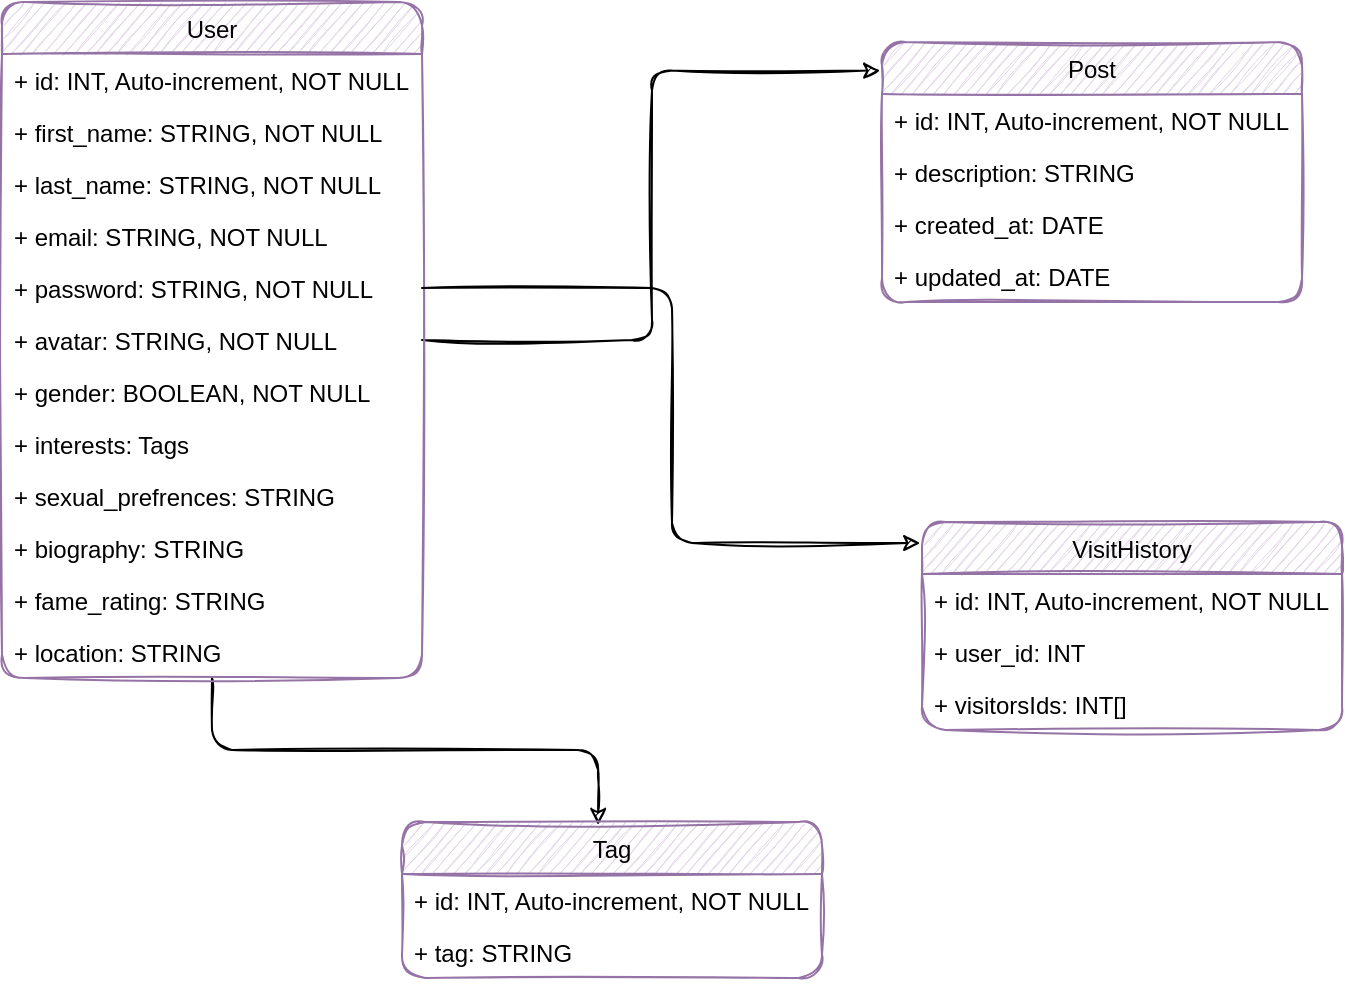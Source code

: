 <mxfile>
    <diagram id="TKxmMpo76zZn_VgETCH9" name="Page-1">
        <mxGraphModel dx="1053" dy="719" grid="1" gridSize="10" guides="1" tooltips="1" connect="1" arrows="1" fold="1" page="1" pageScale="1" pageWidth="850" pageHeight="1100" math="0" shadow="0">
            <root>
                <mxCell id="0"/>
                <mxCell id="1" parent="0"/>
                <mxCell id="83" style="edgeStyle=orthogonalEdgeStyle;sketch=1;html=1;entryX=0.467;entryY=0.02;entryDx=0;entryDy=0;entryPerimeter=0;fontColor=default;" edge="1" parent="1" source="44" target="59">
                    <mxGeometry relative="1" as="geometry"/>
                </mxCell>
                <mxCell id="84" style="edgeStyle=orthogonalEdgeStyle;sketch=1;html=1;entryX=-0.004;entryY=0.11;entryDx=0;entryDy=0;entryPerimeter=0;fontColor=default;" edge="1" parent="1" source="44" target="64">
                    <mxGeometry relative="1" as="geometry"/>
                </mxCell>
                <mxCell id="44" value="User" style="swimlane;fontStyle=0;childLayout=stackLayout;horizontal=1;startSize=26;fillColor=#e1d5e7;horizontalStack=0;resizeParent=1;resizeParentMax=0;resizeLast=0;collapsible=1;marginBottom=0;rounded=1;shadow=0;glass=0;labelBackgroundColor=none;labelBorderColor=none;sketch=1;fillStyle=auto;strokeColor=#9673a6;" vertex="1" parent="1">
                    <mxGeometry x="30" y="80" width="210" height="338" as="geometry"/>
                </mxCell>
                <mxCell id="45" value="+ id: INT, Auto-increment, NOT NULL" style="text;strokeColor=none;fillColor=none;align=left;verticalAlign=top;spacingLeft=4;spacingRight=4;overflow=hidden;rotatable=0;points=[[0,0.5],[1,0.5]];portConstraint=eastwest;rounded=0;shadow=0;glass=0;labelBackgroundColor=none;labelBorderColor=none;sketch=1;fillStyle=auto;fontColor=default;" vertex="1" parent="44">
                    <mxGeometry y="26" width="210" height="26" as="geometry"/>
                </mxCell>
                <mxCell id="46" value="+ first_name: STRING, NOT NULL" style="text;strokeColor=none;fillColor=none;align=left;verticalAlign=top;spacingLeft=4;spacingRight=4;overflow=hidden;rotatable=0;points=[[0,0.5],[1,0.5]];portConstraint=eastwest;rounded=0;shadow=0;glass=0;labelBackgroundColor=none;labelBorderColor=none;sketch=1;fillStyle=auto;fontColor=default;" vertex="1" parent="44">
                    <mxGeometry y="52" width="210" height="26" as="geometry"/>
                </mxCell>
                <mxCell id="47" value="+ last_name: STRING, NOT NULL" style="text;strokeColor=none;fillColor=none;align=left;verticalAlign=top;spacingLeft=4;spacingRight=4;overflow=hidden;rotatable=0;points=[[0,0.5],[1,0.5]];portConstraint=eastwest;rounded=0;shadow=0;glass=0;labelBackgroundColor=none;labelBorderColor=none;sketch=1;fillStyle=auto;fontColor=default;" vertex="1" parent="44">
                    <mxGeometry y="78" width="210" height="26" as="geometry"/>
                </mxCell>
                <mxCell id="48" value="+ email: STRING, NOT NULL" style="text;strokeColor=none;fillColor=none;align=left;verticalAlign=top;spacingLeft=4;spacingRight=4;overflow=hidden;rotatable=0;points=[[0,0.5],[1,0.5]];portConstraint=eastwest;rounded=0;shadow=0;glass=0;labelBackgroundColor=none;labelBorderColor=none;sketch=1;fillStyle=auto;fontColor=default;" vertex="1" parent="44">
                    <mxGeometry y="104" width="210" height="26" as="geometry"/>
                </mxCell>
                <mxCell id="49" value="+ password: STRING, NOT NULL" style="text;strokeColor=none;fillColor=none;align=left;verticalAlign=top;spacingLeft=4;spacingRight=4;overflow=hidden;rotatable=0;points=[[0,0.5],[1,0.5]];portConstraint=eastwest;rounded=0;shadow=0;glass=0;labelBackgroundColor=none;labelBorderColor=none;sketch=1;fillStyle=auto;fontColor=default;" vertex="1" parent="44">
                    <mxGeometry y="130" width="210" height="26" as="geometry"/>
                </mxCell>
                <mxCell id="50" value="+ avatar: STRING, NOT NULL" style="text;strokeColor=none;fillColor=none;align=left;verticalAlign=top;spacingLeft=4;spacingRight=4;overflow=hidden;rotatable=0;points=[[0,0.5],[1,0.5]];portConstraint=eastwest;rounded=0;shadow=0;glass=0;labelBackgroundColor=none;labelBorderColor=none;sketch=1;fillStyle=auto;fontColor=default;" vertex="1" parent="44">
                    <mxGeometry y="156" width="210" height="26" as="geometry"/>
                </mxCell>
                <mxCell id="51" value="+ gender: BOOLEAN, NOT NULL" style="text;strokeColor=none;fillColor=none;align=left;verticalAlign=top;spacingLeft=4;spacingRight=4;overflow=hidden;rotatable=0;points=[[0,0.5],[1,0.5]];portConstraint=eastwest;rounded=0;shadow=0;glass=0;labelBackgroundColor=none;labelBorderColor=none;sketch=1;fillStyle=auto;fontColor=default;" vertex="1" parent="44">
                    <mxGeometry y="182" width="210" height="26" as="geometry"/>
                </mxCell>
                <mxCell id="52" value="+ interests: Tags" style="text;strokeColor=none;fillColor=none;align=left;verticalAlign=top;spacingLeft=4;spacingRight=4;overflow=hidden;rotatable=0;points=[[0,0.5],[1,0.5]];portConstraint=eastwest;rounded=0;shadow=0;glass=0;labelBackgroundColor=none;labelBorderColor=none;sketch=1;fillStyle=auto;fontColor=default;" vertex="1" parent="44">
                    <mxGeometry y="208" width="210" height="26" as="geometry"/>
                </mxCell>
                <mxCell id="53" value="+ sexual_prefrences: STRING" style="text;strokeColor=none;fillColor=none;align=left;verticalAlign=top;spacingLeft=4;spacingRight=4;overflow=hidden;rotatable=0;points=[[0,0.5],[1,0.5]];portConstraint=eastwest;rounded=0;shadow=0;glass=0;labelBackgroundColor=none;labelBorderColor=none;sketch=1;fillStyle=auto;fontColor=default;" vertex="1" parent="44">
                    <mxGeometry y="234" width="210" height="26" as="geometry"/>
                </mxCell>
                <mxCell id="54" value="+ biography: STRING" style="text;strokeColor=none;fillColor=none;align=left;verticalAlign=top;spacingLeft=4;spacingRight=4;overflow=hidden;rotatable=0;points=[[0,0.5],[1,0.5]];portConstraint=eastwest;rounded=0;shadow=0;glass=0;labelBackgroundColor=none;labelBorderColor=none;sketch=1;fillStyle=auto;fontColor=default;" vertex="1" parent="44">
                    <mxGeometry y="260" width="210" height="26" as="geometry"/>
                </mxCell>
                <mxCell id="55" value="+ fame_rating: STRING" style="text;strokeColor=none;fillColor=none;align=left;verticalAlign=top;spacingLeft=4;spacingRight=4;overflow=hidden;rotatable=0;points=[[0,0.5],[1,0.5]];portConstraint=eastwest;rounded=0;shadow=0;glass=0;labelBackgroundColor=none;labelBorderColor=none;sketch=1;fillStyle=auto;fontColor=default;" vertex="1" parent="44">
                    <mxGeometry y="286" width="210" height="26" as="geometry"/>
                </mxCell>
                <mxCell id="56" value="+ location: STRING" style="text;strokeColor=none;fillColor=none;align=left;verticalAlign=top;spacingLeft=4;spacingRight=4;overflow=hidden;rotatable=0;points=[[0,0.5],[1,0.5]];portConstraint=eastwest;rounded=0;shadow=0;glass=0;labelBackgroundColor=none;labelBorderColor=none;sketch=1;fillStyle=auto;fontColor=default;" vertex="1" parent="44">
                    <mxGeometry y="312" width="210" height="26" as="geometry"/>
                </mxCell>
                <mxCell id="59" value="Tag" style="swimlane;fontStyle=0;childLayout=stackLayout;horizontal=1;startSize=26;fillColor=#e1d5e7;horizontalStack=0;resizeParent=1;resizeParentMax=0;resizeLast=0;collapsible=1;marginBottom=0;rounded=1;shadow=0;glass=0;labelBackgroundColor=none;labelBorderColor=none;sketch=1;fillStyle=auto;strokeColor=#9673a6;" vertex="1" parent="1">
                    <mxGeometry x="230" y="490" width="210" height="78" as="geometry"/>
                </mxCell>
                <mxCell id="60" value="+ id: INT, Auto-increment, NOT NULL" style="text;strokeColor=none;fillColor=none;align=left;verticalAlign=top;spacingLeft=4;spacingRight=4;overflow=hidden;rotatable=0;points=[[0,0.5],[1,0.5]];portConstraint=eastwest;rounded=1;shadow=0;glass=0;labelBackgroundColor=none;labelBorderColor=none;sketch=1;fillStyle=auto;fontColor=default;" vertex="1" parent="59">
                    <mxGeometry y="26" width="210" height="26" as="geometry"/>
                </mxCell>
                <mxCell id="61" value="+ tag: STRING" style="text;strokeColor=none;fillColor=none;align=left;verticalAlign=top;spacingLeft=4;spacingRight=4;overflow=hidden;rotatable=0;points=[[0,0.5],[1,0.5]];portConstraint=eastwest;rounded=1;shadow=0;glass=0;labelBackgroundColor=none;labelBorderColor=none;sketch=1;fillStyle=auto;fontColor=default;" vertex="1" parent="59">
                    <mxGeometry y="52" width="210" height="26" as="geometry"/>
                </mxCell>
                <mxCell id="64" value="Post" style="swimlane;fontStyle=0;childLayout=stackLayout;horizontal=1;startSize=26;fillColor=#e1d5e7;horizontalStack=0;resizeParent=1;resizeParentMax=0;resizeLast=0;collapsible=1;marginBottom=0;rounded=1;shadow=0;glass=0;labelBackgroundColor=none;labelBorderColor=none;sketch=1;fillStyle=auto;strokeColor=#9673a6;" vertex="1" parent="1">
                    <mxGeometry x="470" y="100" width="210" height="130" as="geometry"/>
                </mxCell>
                <mxCell id="65" value="+ id: INT, Auto-increment, NOT NULL" style="text;strokeColor=none;fillColor=none;align=left;verticalAlign=top;spacingLeft=4;spacingRight=4;overflow=hidden;rotatable=0;points=[[0,0.5],[1,0.5]];portConstraint=eastwest;rounded=1;shadow=0;glass=0;labelBackgroundColor=none;labelBorderColor=none;sketch=1;fillStyle=auto;fontColor=default;" vertex="1" parent="64">
                    <mxGeometry y="26" width="210" height="26" as="geometry"/>
                </mxCell>
                <mxCell id="66" value="+ description: STRING&#10;" style="text;strokeColor=none;fillColor=none;align=left;verticalAlign=top;spacingLeft=4;spacingRight=4;overflow=hidden;rotatable=0;points=[[0,0.5],[1,0.5]];portConstraint=eastwest;rounded=1;shadow=0;glass=0;labelBackgroundColor=none;labelBorderColor=none;sketch=1;fillStyle=auto;fontColor=default;" vertex="1" parent="64">
                    <mxGeometry y="52" width="210" height="26" as="geometry"/>
                </mxCell>
                <mxCell id="67" value="+ created_at: DATE" style="text;strokeColor=none;fillColor=none;align=left;verticalAlign=top;spacingLeft=4;spacingRight=4;overflow=hidden;rotatable=0;points=[[0,0.5],[1,0.5]];portConstraint=eastwest;rounded=1;shadow=0;glass=0;labelBackgroundColor=none;labelBorderColor=none;sketch=1;fillStyle=auto;fontColor=default;" vertex="1" parent="64">
                    <mxGeometry y="78" width="210" height="26" as="geometry"/>
                </mxCell>
                <mxCell id="68" value="+ updated_at: DATE" style="text;strokeColor=none;fillColor=none;align=left;verticalAlign=top;spacingLeft=4;spacingRight=4;overflow=hidden;rotatable=0;points=[[0,0.5],[1,0.5]];portConstraint=eastwest;rounded=1;shadow=0;glass=0;labelBackgroundColor=none;labelBorderColor=none;sketch=1;fillStyle=auto;fontColor=default;" vertex="1" parent="64">
                    <mxGeometry y="104" width="210" height="26" as="geometry"/>
                </mxCell>
                <mxCell id="69" value="VisitHistory" style="swimlane;fontStyle=0;childLayout=stackLayout;horizontal=1;startSize=26;fillColor=#e1d5e7;horizontalStack=0;resizeParent=1;resizeParentMax=0;resizeLast=0;collapsible=1;marginBottom=0;rounded=1;shadow=0;glass=0;labelBackgroundColor=none;labelBorderColor=none;sketch=1;fillStyle=auto;strokeColor=#9673a6;" vertex="1" parent="1">
                    <mxGeometry x="490" y="340" width="210" height="104" as="geometry"/>
                </mxCell>
                <mxCell id="70" value="+ id: INT, Auto-increment, NOT NULL" style="text;strokeColor=none;fillColor=none;align=left;verticalAlign=top;spacingLeft=4;spacingRight=4;overflow=hidden;rotatable=0;points=[[0,0.5],[1,0.5]];portConstraint=eastwest;rounded=1;shadow=0;glass=0;labelBackgroundColor=none;labelBorderColor=none;sketch=1;fillStyle=auto;fontColor=default;" vertex="1" parent="69">
                    <mxGeometry y="26" width="210" height="26" as="geometry"/>
                </mxCell>
                <mxCell id="71" value="+ user_id: INT" style="text;strokeColor=none;fillColor=none;align=left;verticalAlign=top;spacingLeft=4;spacingRight=4;overflow=hidden;rotatable=0;points=[[0,0.5],[1,0.5]];portConstraint=eastwest;rounded=1;shadow=0;glass=0;labelBackgroundColor=none;labelBorderColor=none;sketch=1;fillStyle=auto;fontColor=default;" vertex="1" parent="69">
                    <mxGeometry y="52" width="210" height="26" as="geometry"/>
                </mxCell>
                <mxCell id="72" value="+ visitorsIds: INT[]" style="text;strokeColor=none;fillColor=none;align=left;verticalAlign=top;spacingLeft=4;spacingRight=4;overflow=hidden;rotatable=0;points=[[0,0.5],[1,0.5]];portConstraint=eastwest;rounded=1;shadow=0;glass=0;labelBackgroundColor=none;labelBorderColor=none;sketch=1;fillStyle=auto;fontColor=default;" vertex="1" parent="69">
                    <mxGeometry y="78" width="210" height="26" as="geometry"/>
                </mxCell>
                <mxCell id="82" style="edgeStyle=orthogonalEdgeStyle;sketch=1;html=1;entryX=-0.004;entryY=0.101;entryDx=0;entryDy=0;entryPerimeter=0;fontColor=default;" edge="1" parent="1" source="49" target="69">
                    <mxGeometry relative="1" as="geometry"/>
                </mxCell>
            </root>
        </mxGraphModel>
    </diagram>
</mxfile>